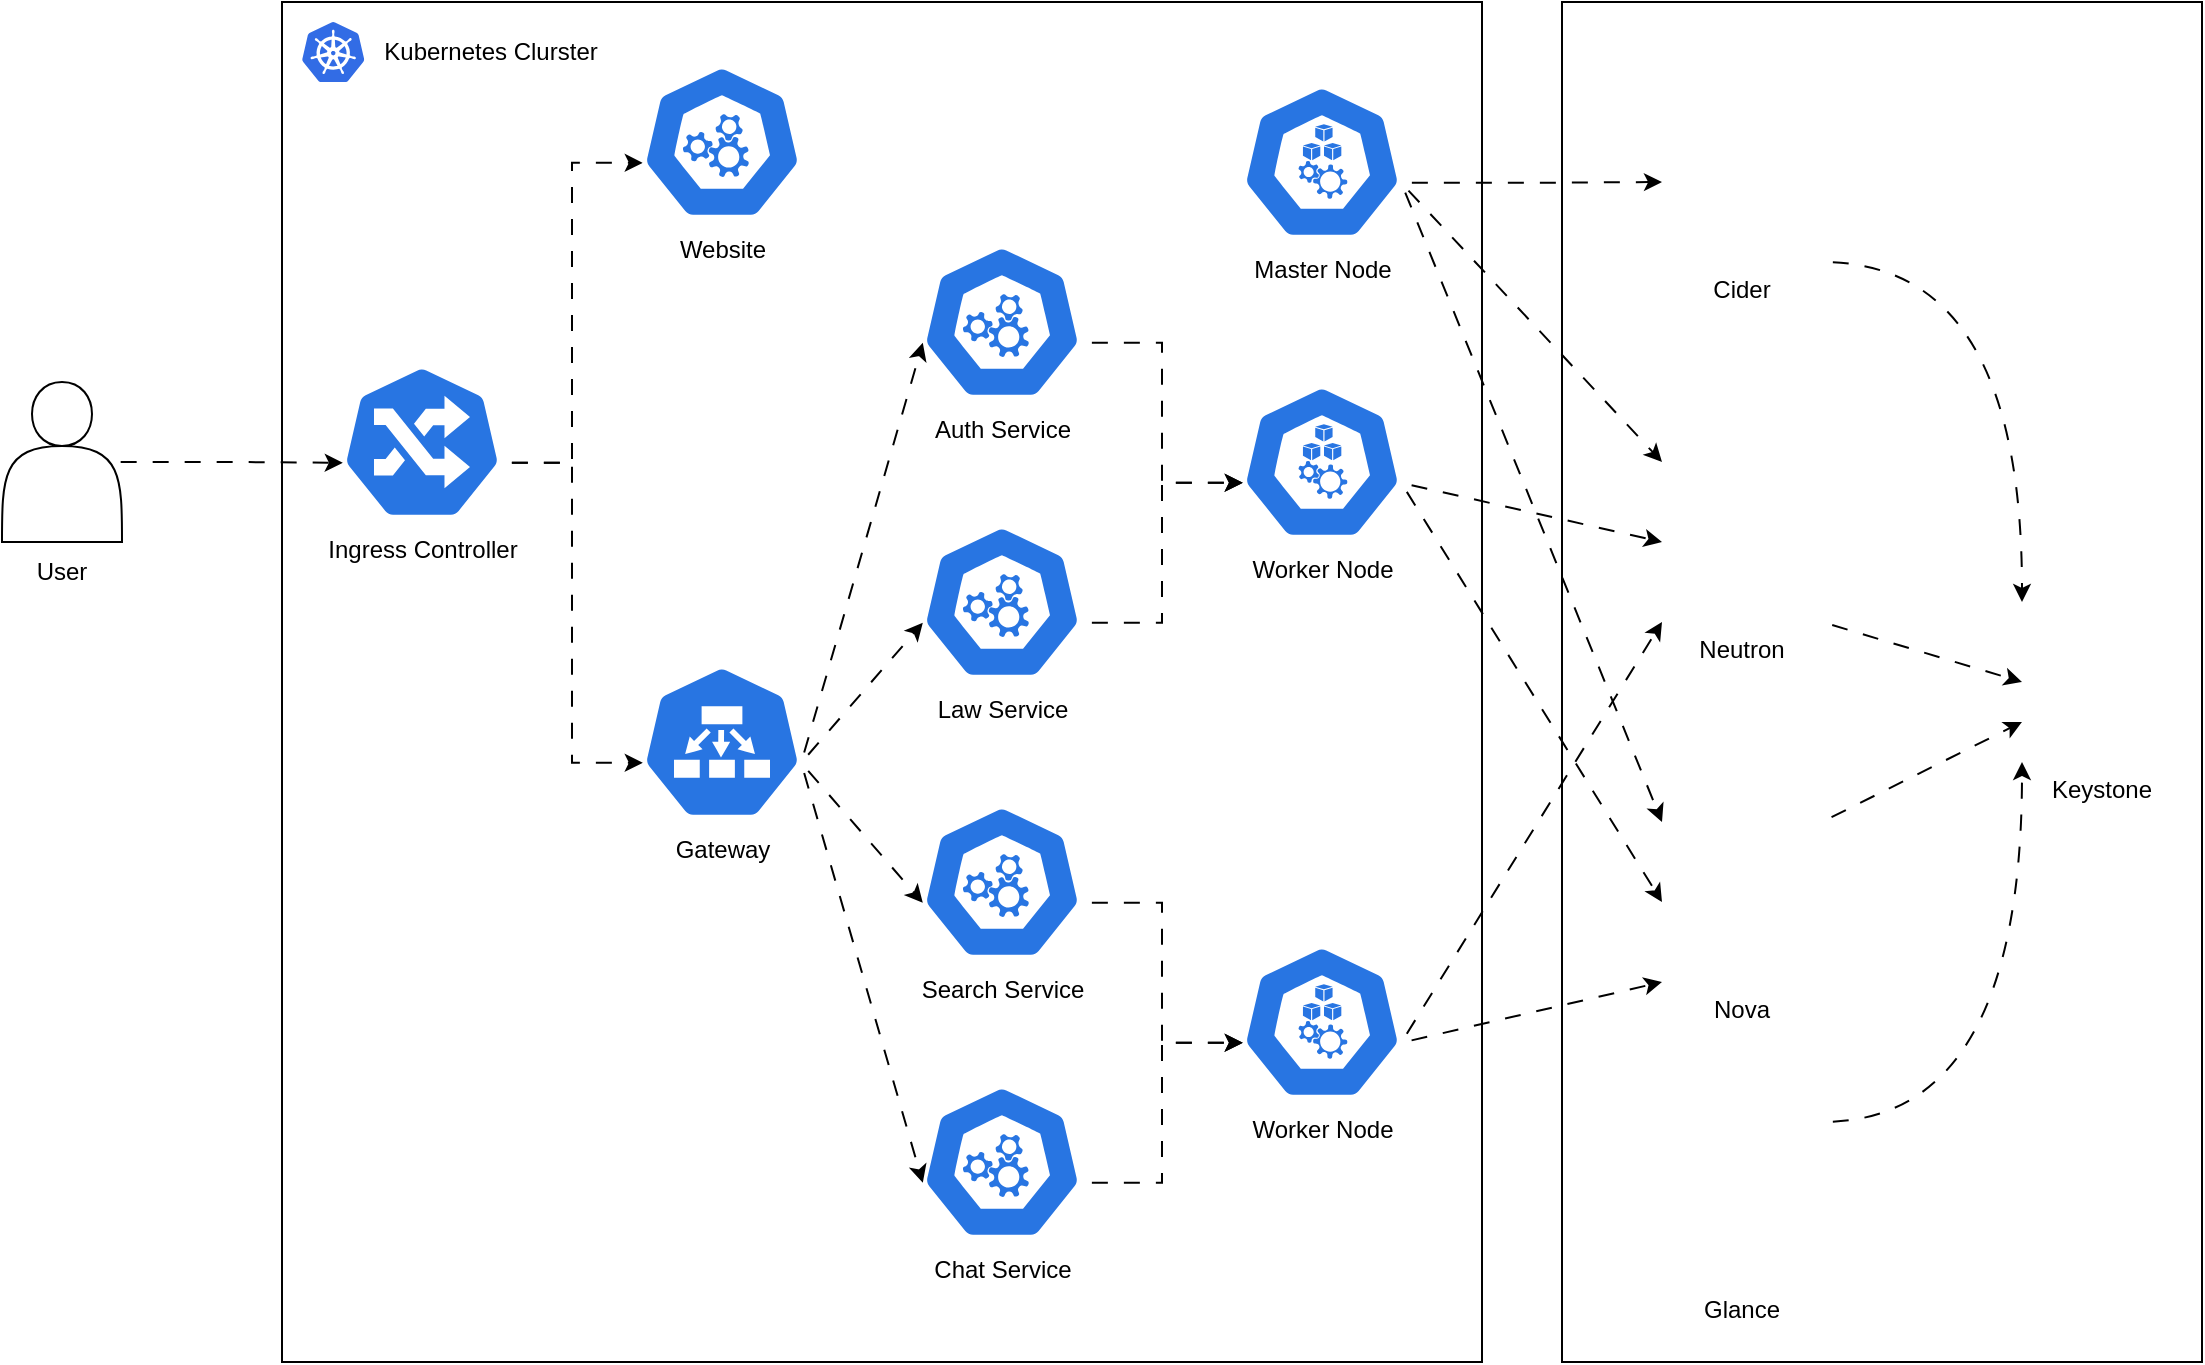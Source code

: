 <mxfile version="22.1.3" type="device">
  <diagram name="Page-1" id="XEvhsYsEfCxp7q9VuARI">
    <mxGraphModel dx="1489" dy="1019" grid="1" gridSize="10" guides="1" tooltips="1" connect="1" arrows="1" fold="1" page="1" pageScale="1" pageWidth="4681" pageHeight="3300" math="0" shadow="0">
      <root>
        <mxCell id="0" />
        <mxCell id="1" parent="0" />
        <mxCell id="Pdi8LD-Ike9-SVRzSMsG-46" value="" style="whiteSpace=wrap;html=1;" vertex="1" parent="1">
          <mxGeometry x="840" y="120" width="320" height="680" as="geometry" />
        </mxCell>
        <mxCell id="Pdi8LD-Ike9-SVRzSMsG-10" value="" style="rounded=0;whiteSpace=wrap;html=1;" vertex="1" parent="1">
          <mxGeometry x="200" y="120" width="600" height="680" as="geometry" />
        </mxCell>
        <mxCell id="Pdi8LD-Ike9-SVRzSMsG-12" value="Ingress Controller" style="sketch=0;html=1;dashed=0;whitespace=wrap;fillColor=#2875E2;strokeColor=#ffffff;points=[[0.005,0.63,0],[0.1,0.2,0],[0.9,0.2,0],[0.5,0,0],[0.995,0.63,0],[0.72,0.99,0],[0.5,1,0],[0.28,0.99,0]];verticalLabelPosition=bottom;align=center;verticalAlign=top;shape=mxgraph.kubernetes.icon;prIcon=ing" vertex="1" parent="1">
          <mxGeometry x="230" y="300" width="80" height="80" as="geometry" />
        </mxCell>
        <mxCell id="Pdi8LD-Ike9-SVRzSMsG-13" value="" style="image;sketch=0;aspect=fixed;html=1;points=[];align=center;fontSize=12;image=img/lib/mscae/Kubernetes.svg;" vertex="1" parent="1">
          <mxGeometry x="210" y="130" width="31.25" height="30" as="geometry" />
        </mxCell>
        <mxCell id="Pdi8LD-Ike9-SVRzSMsG-14" value="Kubernetes Clurster" style="text;html=1;strokeColor=none;fillColor=none;align=center;verticalAlign=middle;whiteSpace=wrap;rounded=0;" vertex="1" parent="1">
          <mxGeometry x="250" y="130" width="108.75" height="30" as="geometry" />
        </mxCell>
        <mxCell id="Pdi8LD-Ike9-SVRzSMsG-15" value="" style="shape=actor;whiteSpace=wrap;html=1;" vertex="1" parent="1">
          <mxGeometry x="60" y="310" width="60" height="80" as="geometry" />
        </mxCell>
        <mxCell id="Pdi8LD-Ike9-SVRzSMsG-16" style="edgeStyle=orthogonalEdgeStyle;rounded=0;orthogonalLoop=1;jettySize=auto;html=1;exitX=0.9;exitY=0.5;exitDx=0;exitDy=0;exitPerimeter=0;entryX=0.005;entryY=0.63;entryDx=0;entryDy=0;entryPerimeter=0;flowAnimation=1;" edge="1" parent="1" source="Pdi8LD-Ike9-SVRzSMsG-15" target="Pdi8LD-Ike9-SVRzSMsG-12">
          <mxGeometry relative="1" as="geometry" />
        </mxCell>
        <mxCell id="Pdi8LD-Ike9-SVRzSMsG-17" value="Gateway" style="sketch=0;html=1;dashed=0;whitespace=wrap;fillColor=#2875E2;strokeColor=#ffffff;points=[[0.005,0.63,0],[0.1,0.2,0],[0.9,0.2,0],[0.5,0,0],[0.995,0.63,0],[0.72,0.99,0],[0.5,1,0],[0.28,0.99,0]];verticalLabelPosition=bottom;align=center;verticalAlign=top;shape=mxgraph.kubernetes.icon;prIcon=ep" vertex="1" parent="1">
          <mxGeometry x="380" y="450" width="80" height="80" as="geometry" />
        </mxCell>
        <mxCell id="Pdi8LD-Ike9-SVRzSMsG-18" style="edgeStyle=orthogonalEdgeStyle;rounded=0;orthogonalLoop=1;jettySize=auto;html=1;exitX=0.995;exitY=0.63;exitDx=0;exitDy=0;exitPerimeter=0;entryX=0.005;entryY=0.63;entryDx=0;entryDy=0;entryPerimeter=0;flowAnimation=1;" edge="1" parent="1" source="Pdi8LD-Ike9-SVRzSMsG-12" target="Pdi8LD-Ike9-SVRzSMsG-17">
          <mxGeometry relative="1" as="geometry" />
        </mxCell>
        <mxCell id="Pdi8LD-Ike9-SVRzSMsG-20" style="edgeStyle=orthogonalEdgeStyle;rounded=0;orthogonalLoop=1;jettySize=auto;html=1;exitX=0.995;exitY=0.63;exitDx=0;exitDy=0;exitPerimeter=0;entryX=0.005;entryY=0.63;entryDx=0;entryDy=0;entryPerimeter=0;flowAnimation=1;" edge="1" parent="1" source="Pdi8LD-Ike9-SVRzSMsG-12" target="Pdi8LD-Ike9-SVRzSMsG-30">
          <mxGeometry relative="1" as="geometry">
            <mxPoint x="380.4" y="200.4" as="targetPoint" />
          </mxGeometry>
        </mxCell>
        <mxCell id="Pdi8LD-Ike9-SVRzSMsG-30" value="Website" style="sketch=0;html=1;dashed=0;whitespace=wrap;fillColor=#2875E2;strokeColor=#ffffff;points=[[0.005,0.63,0],[0.1,0.2,0],[0.9,0.2,0],[0.5,0,0],[0.995,0.63,0],[0.72,0.99,0],[0.5,1,0],[0.28,0.99,0]];verticalLabelPosition=bottom;align=center;verticalAlign=top;shape=mxgraph.kubernetes.icon;prIcon=master" vertex="1" parent="1">
          <mxGeometry x="380" y="150" width="80" height="80" as="geometry" />
        </mxCell>
        <mxCell id="Pdi8LD-Ike9-SVRzSMsG-31" value="Auth Service" style="sketch=0;html=1;dashed=0;whitespace=wrap;fillColor=#2875E2;strokeColor=#ffffff;points=[[0.005,0.63,0],[0.1,0.2,0],[0.9,0.2,0],[0.5,0,0],[0.995,0.63,0],[0.72,0.99,0],[0.5,1,0],[0.28,0.99,0]];verticalLabelPosition=bottom;align=center;verticalAlign=top;shape=mxgraph.kubernetes.icon;prIcon=master" vertex="1" parent="1">
          <mxGeometry x="520" y="240" width="80" height="80" as="geometry" />
        </mxCell>
        <mxCell id="Pdi8LD-Ike9-SVRzSMsG-32" value="Search Service" style="sketch=0;html=1;dashed=0;whitespace=wrap;fillColor=#2875E2;strokeColor=#ffffff;points=[[0.005,0.63,0],[0.1,0.2,0],[0.9,0.2,0],[0.5,0,0],[0.995,0.63,0],[0.72,0.99,0],[0.5,1,0],[0.28,0.99,0]];verticalLabelPosition=bottom;align=center;verticalAlign=top;shape=mxgraph.kubernetes.icon;prIcon=master" vertex="1" parent="1">
          <mxGeometry x="520" y="520" width="80" height="80" as="geometry" />
        </mxCell>
        <mxCell id="Pdi8LD-Ike9-SVRzSMsG-33" value="Law Service" style="sketch=0;html=1;dashed=0;whitespace=wrap;fillColor=#2875E2;strokeColor=#ffffff;points=[[0.005,0.63,0],[0.1,0.2,0],[0.9,0.2,0],[0.5,0,0],[0.995,0.63,0],[0.72,0.99,0],[0.5,1,0],[0.28,0.99,0]];verticalLabelPosition=bottom;align=center;verticalAlign=top;shape=mxgraph.kubernetes.icon;prIcon=master" vertex="1" parent="1">
          <mxGeometry x="520" y="380" width="80" height="80" as="geometry" />
        </mxCell>
        <mxCell id="Pdi8LD-Ike9-SVRzSMsG-34" value="Chat Service" style="sketch=0;html=1;dashed=0;whitespace=wrap;fillColor=#2875E2;strokeColor=#ffffff;points=[[0.005,0.63,0],[0.1,0.2,0],[0.9,0.2,0],[0.5,0,0],[0.995,0.63,0],[0.72,0.99,0],[0.5,1,0],[0.28,0.99,0]];verticalLabelPosition=bottom;align=center;verticalAlign=top;shape=mxgraph.kubernetes.icon;prIcon=master" vertex="1" parent="1">
          <mxGeometry x="520" y="660" width="80" height="80" as="geometry" />
        </mxCell>
        <mxCell id="Pdi8LD-Ike9-SVRzSMsG-35" style="rounded=0;orthogonalLoop=1;jettySize=auto;html=1;exitX=0.995;exitY=0.63;exitDx=0;exitDy=0;exitPerimeter=0;entryX=0.005;entryY=0.63;entryDx=0;entryDy=0;entryPerimeter=0;ignoreEdge=1;flowAnimation=1;" edge="1" parent="1" source="Pdi8LD-Ike9-SVRzSMsG-17" target="Pdi8LD-Ike9-SVRzSMsG-33">
          <mxGeometry relative="1" as="geometry" />
        </mxCell>
        <mxCell id="Pdi8LD-Ike9-SVRzSMsG-36" style="rounded=0;orthogonalLoop=1;jettySize=auto;html=1;exitX=0.995;exitY=0.63;exitDx=0;exitDy=0;exitPerimeter=0;entryX=0.005;entryY=0.63;entryDx=0;entryDy=0;entryPerimeter=0;ignoreEdge=1;flowAnimation=1;" edge="1" parent="1" source="Pdi8LD-Ike9-SVRzSMsG-17" target="Pdi8LD-Ike9-SVRzSMsG-32">
          <mxGeometry relative="1" as="geometry" />
        </mxCell>
        <mxCell id="Pdi8LD-Ike9-SVRzSMsG-37" style="rounded=0;orthogonalLoop=1;jettySize=auto;html=1;exitX=0.995;exitY=0.63;exitDx=0;exitDy=0;exitPerimeter=0;entryX=0.005;entryY=0.63;entryDx=0;entryDy=0;entryPerimeter=0;ignoreEdge=1;flowAnimation=1;" edge="1" parent="1" source="Pdi8LD-Ike9-SVRzSMsG-17" target="Pdi8LD-Ike9-SVRzSMsG-31">
          <mxGeometry relative="1" as="geometry" />
        </mxCell>
        <mxCell id="Pdi8LD-Ike9-SVRzSMsG-38" style="rounded=0;orthogonalLoop=1;jettySize=auto;html=1;exitX=0.995;exitY=0.63;exitDx=0;exitDy=0;exitPerimeter=0;entryX=0.005;entryY=0.63;entryDx=0;entryDy=0;entryPerimeter=0;ignoreEdge=1;flowAnimation=1;" edge="1" parent="1" source="Pdi8LD-Ike9-SVRzSMsG-17" target="Pdi8LD-Ike9-SVRzSMsG-34">
          <mxGeometry relative="1" as="geometry" />
        </mxCell>
        <mxCell id="Pdi8LD-Ike9-SVRzSMsG-54" style="rounded=0;orthogonalLoop=1;jettySize=auto;html=1;exitX=0.995;exitY=0.63;exitDx=0;exitDy=0;exitPerimeter=0;entryX=0;entryY=0.5;entryDx=0;entryDy=0;ignoreEdge=1;flowAnimation=1;" edge="1" parent="1" source="Pdi8LD-Ike9-SVRzSMsG-39" target="Pdi8LD-Ike9-SVRzSMsG-50">
          <mxGeometry relative="1" as="geometry" />
        </mxCell>
        <mxCell id="Pdi8LD-Ike9-SVRzSMsG-55" style="rounded=0;orthogonalLoop=1;jettySize=auto;html=1;exitX=0.995;exitY=0.63;exitDx=0;exitDy=0;exitPerimeter=0;entryX=0;entryY=0.5;entryDx=0;entryDy=0;ignoreEdge=1;flowAnimation=1;" edge="1" parent="1" source="Pdi8LD-Ike9-SVRzSMsG-39" target="Pdi8LD-Ike9-SVRzSMsG-52">
          <mxGeometry relative="1" as="geometry" />
        </mxCell>
        <mxCell id="Pdi8LD-Ike9-SVRzSMsG-39" value="Worker Node" style="sketch=0;html=1;dashed=0;whitespace=wrap;fillColor=#2875E2;strokeColor=#ffffff;points=[[0.005,0.63,0],[0.1,0.2,0],[0.9,0.2,0],[0.5,0,0],[0.995,0.63,0],[0.72,0.99,0],[0.5,1,0],[0.28,0.99,0]];verticalLabelPosition=bottom;align=center;verticalAlign=top;shape=mxgraph.kubernetes.icon;prIcon=node" vertex="1" parent="1">
          <mxGeometry x="680" y="310" width="80" height="80" as="geometry" />
        </mxCell>
        <mxCell id="Pdi8LD-Ike9-SVRzSMsG-56" style="rounded=0;orthogonalLoop=1;jettySize=auto;html=1;exitX=0.995;exitY=0.63;exitDx=0;exitDy=0;exitPerimeter=0;entryX=0;entryY=1;entryDx=0;entryDy=0;ignoreEdge=1;flowAnimation=1;" edge="1" parent="1" source="Pdi8LD-Ike9-SVRzSMsG-40" target="Pdi8LD-Ike9-SVRzSMsG-50">
          <mxGeometry relative="1" as="geometry" />
        </mxCell>
        <mxCell id="Pdi8LD-Ike9-SVRzSMsG-57" style="rounded=0;orthogonalLoop=1;jettySize=auto;html=1;exitX=0.995;exitY=0.63;exitDx=0;exitDy=0;exitPerimeter=0;entryX=0;entryY=1;entryDx=0;entryDy=0;ignoreEdge=1;flowAnimation=1;" edge="1" parent="1" source="Pdi8LD-Ike9-SVRzSMsG-40" target="Pdi8LD-Ike9-SVRzSMsG-52">
          <mxGeometry relative="1" as="geometry" />
        </mxCell>
        <mxCell id="Pdi8LD-Ike9-SVRzSMsG-40" value="Worker Node" style="sketch=0;html=1;dashed=0;whitespace=wrap;fillColor=#2875E2;strokeColor=#ffffff;points=[[0.005,0.63,0],[0.1,0.2,0],[0.9,0.2,0],[0.5,0,0],[0.995,0.63,0],[0.72,0.99,0],[0.5,1,0],[0.28,0.99,0]];verticalLabelPosition=bottom;align=center;verticalAlign=top;shape=mxgraph.kubernetes.icon;prIcon=node" vertex="1" parent="1">
          <mxGeometry x="680" y="590" width="80" height="80" as="geometry" />
        </mxCell>
        <mxCell id="Pdi8LD-Ike9-SVRzSMsG-51" style="rounded=0;orthogonalLoop=1;jettySize=auto;html=1;exitX=0.995;exitY=0.63;exitDx=0;exitDy=0;exitPerimeter=0;entryX=0;entryY=0;entryDx=0;entryDy=0;ignoreEdge=1;flowAnimation=1;" edge="1" parent="1" source="Pdi8LD-Ike9-SVRzSMsG-41" target="Pdi8LD-Ike9-SVRzSMsG-50">
          <mxGeometry relative="1" as="geometry" />
        </mxCell>
        <mxCell id="Pdi8LD-Ike9-SVRzSMsG-53" style="rounded=0;orthogonalLoop=1;jettySize=auto;html=1;exitX=0.995;exitY=0.63;exitDx=0;exitDy=0;exitPerimeter=0;entryX=0;entryY=0;entryDx=0;entryDy=0;ignoreEdge=1;flowAnimation=1;" edge="1" parent="1" source="Pdi8LD-Ike9-SVRzSMsG-41" target="Pdi8LD-Ike9-SVRzSMsG-52">
          <mxGeometry relative="1" as="geometry" />
        </mxCell>
        <mxCell id="Pdi8LD-Ike9-SVRzSMsG-41" value="Master Node" style="sketch=0;html=1;dashed=0;whitespace=wrap;fillColor=#2875E2;strokeColor=#ffffff;points=[[0.005,0.63,0],[0.1,0.2,0],[0.9,0.2,0],[0.5,0,0],[0.995,0.63,0],[0.72,0.99,0],[0.5,1,0],[0.28,0.99,0]];verticalLabelPosition=bottom;align=center;verticalAlign=top;shape=mxgraph.kubernetes.icon;prIcon=node" vertex="1" parent="1">
          <mxGeometry x="680" y="160" width="80" height="80" as="geometry" />
        </mxCell>
        <mxCell id="Pdi8LD-Ike9-SVRzSMsG-42" style="rounded=0;orthogonalLoop=1;jettySize=auto;html=1;exitX=0.995;exitY=0.63;exitDx=0;exitDy=0;exitPerimeter=0;entryX=0.005;entryY=0.63;entryDx=0;entryDy=0;entryPerimeter=0;edgeStyle=elbowEdgeStyle;ignoreEdge=1;flowAnimation=1;" edge="1" parent="1" source="Pdi8LD-Ike9-SVRzSMsG-31" target="Pdi8LD-Ike9-SVRzSMsG-39">
          <mxGeometry relative="1" as="geometry" />
        </mxCell>
        <mxCell id="Pdi8LD-Ike9-SVRzSMsG-43" style="rounded=0;orthogonalLoop=1;jettySize=auto;html=1;exitX=0.995;exitY=0.63;exitDx=0;exitDy=0;exitPerimeter=0;entryX=0.005;entryY=0.63;entryDx=0;entryDy=0;entryPerimeter=0;edgeStyle=orthogonalEdgeStyle;ignoreEdge=1;flowAnimation=1;" edge="1" parent="1" source="Pdi8LD-Ike9-SVRzSMsG-33" target="Pdi8LD-Ike9-SVRzSMsG-39">
          <mxGeometry relative="1" as="geometry" />
        </mxCell>
        <mxCell id="Pdi8LD-Ike9-SVRzSMsG-44" style="rounded=0;orthogonalLoop=1;jettySize=auto;html=1;exitX=0.995;exitY=0.63;exitDx=0;exitDy=0;exitPerimeter=0;entryX=0.005;entryY=0.63;entryDx=0;entryDy=0;entryPerimeter=0;edgeStyle=orthogonalEdgeStyle;ignoreEdge=1;flowAnimation=1;" edge="1" parent="1" source="Pdi8LD-Ike9-SVRzSMsG-32" target="Pdi8LD-Ike9-SVRzSMsG-40">
          <mxGeometry relative="1" as="geometry" />
        </mxCell>
        <mxCell id="Pdi8LD-Ike9-SVRzSMsG-45" style="rounded=0;orthogonalLoop=1;jettySize=auto;html=1;exitX=0.995;exitY=0.63;exitDx=0;exitDy=0;exitPerimeter=0;entryX=0.005;entryY=0.63;entryDx=0;entryDy=0;entryPerimeter=0;edgeStyle=orthogonalEdgeStyle;ignoreEdge=1;flowAnimation=1;" edge="1" parent="1" source="Pdi8LD-Ike9-SVRzSMsG-34" target="Pdi8LD-Ike9-SVRzSMsG-40">
          <mxGeometry relative="1" as="geometry" />
        </mxCell>
        <mxCell id="Pdi8LD-Ike9-SVRzSMsG-2" value="" style="shape=image;verticalLabelPosition=bottom;labelBackgroundColor=default;verticalAlign=top;aspect=fixed;imageAspect=0;image=https://upload.wikimedia.org/wikipedia/commons/thumb/e/e6/OpenStack%C2%AE_Logo_2016.svg/2560px-OpenStack%C2%AE_Logo_2016.svg.png;" vertex="1" parent="1">
          <mxGeometry x="850" y="130" width="62.18" height="30" as="geometry" />
        </mxCell>
        <mxCell id="Pdi8LD-Ike9-SVRzSMsG-60" style="edgeStyle=orthogonalEdgeStyle;rounded=0;orthogonalLoop=1;jettySize=auto;html=1;exitX=1;exitY=1;exitDx=0;exitDy=0;entryX=0;entryY=0;entryDx=0;entryDy=0;curved=1;ignoreEdge=1;flowAnimation=1;" edge="1" parent="1" source="Pdi8LD-Ike9-SVRzSMsG-48" target="Pdi8LD-Ike9-SVRzSMsG-59">
          <mxGeometry relative="1" as="geometry">
            <Array as="points">
              <mxPoint x="1070" y="250" />
            </Array>
          </mxGeometry>
        </mxCell>
        <mxCell id="Pdi8LD-Ike9-SVRzSMsG-48" value="Cider" style="shape=image;verticalLabelPosition=bottom;labelBackgroundColor=default;verticalAlign=top;aspect=fixed;imageAspect=0;image=https://object-storage-ca-ymq-1.vexxhost.net/swift/v1/6e4619c416ff4bd19e1c087f27a43eea/www-images-prod/project-mascots/Cinder/OpenStack_Project_Cinder_mascot.png;" vertex="1" parent="1">
          <mxGeometry x="890" y="170" width="80" height="80" as="geometry" />
        </mxCell>
        <mxCell id="Pdi8LD-Ike9-SVRzSMsG-49" style="edgeStyle=orthogonalEdgeStyle;rounded=0;orthogonalLoop=1;jettySize=auto;html=1;exitX=0.995;exitY=0.63;exitDx=0;exitDy=0;exitPerimeter=0;entryX=0;entryY=0.5;entryDx=0;entryDy=0;ignoreEdge=1;flowAnimation=1;" edge="1" parent="1" source="Pdi8LD-Ike9-SVRzSMsG-41" target="Pdi8LD-Ike9-SVRzSMsG-48">
          <mxGeometry relative="1" as="geometry" />
        </mxCell>
        <mxCell id="Pdi8LD-Ike9-SVRzSMsG-61" style="rounded=0;orthogonalLoop=1;jettySize=auto;html=1;exitX=1;exitY=1;exitDx=0;exitDy=0;entryX=0;entryY=0.5;entryDx=0;entryDy=0;ignoreEdge=1;flowAnimation=1;" edge="1" parent="1" source="Pdi8LD-Ike9-SVRzSMsG-50" target="Pdi8LD-Ike9-SVRzSMsG-59">
          <mxGeometry relative="1" as="geometry" />
        </mxCell>
        <mxCell id="Pdi8LD-Ike9-SVRzSMsG-50" value="Neutron" style="shape=image;verticalLabelPosition=bottom;labelBackgroundColor=default;verticalAlign=top;aspect=fixed;imageAspect=0;image=https://object-storage-ca-ymq-1.vexxhost.net/swift/v1/6e4619c416ff4bd19e1c087f27a43eea/www-images-prod/project-mascots/Neutron/OpenStack_Project_Neutron_mascot.jpg;" vertex="1" parent="1">
          <mxGeometry x="890" y="350" width="80" height="80" as="geometry" />
        </mxCell>
        <mxCell id="Pdi8LD-Ike9-SVRzSMsG-63" style="rounded=0;orthogonalLoop=1;jettySize=auto;html=1;exitX=1;exitY=0;exitDx=0;exitDy=0;entryX=0;entryY=0.75;entryDx=0;entryDy=0;ignoreEdge=1;flowAnimation=1;" edge="1" parent="1" source="Pdi8LD-Ike9-SVRzSMsG-52" target="Pdi8LD-Ike9-SVRzSMsG-59">
          <mxGeometry relative="1" as="geometry" />
        </mxCell>
        <mxCell id="Pdi8LD-Ike9-SVRzSMsG-52" value="Nova" style="shape=image;verticalLabelPosition=bottom;labelBackgroundColor=default;verticalAlign=top;aspect=fixed;imageAspect=0;image=https://object-storage-ca-ymq-1.vexxhost.net/swift/v1/6e4619c416ff4bd19e1c087f27a43eea/www-images-prod/project-mascots/Nova/OpenStack_Project_Nova_mascot.jpg;" vertex="1" parent="1">
          <mxGeometry x="890" y="530" width="80" height="80" as="geometry" />
        </mxCell>
        <mxCell id="Pdi8LD-Ike9-SVRzSMsG-62" style="edgeStyle=orthogonalEdgeStyle;rounded=0;orthogonalLoop=1;jettySize=auto;html=1;exitX=1;exitY=0;exitDx=0;exitDy=0;entryX=0;entryY=1;entryDx=0;entryDy=0;curved=1;ignoreEdge=1;flowAnimation=1;" edge="1" parent="1" source="Pdi8LD-Ike9-SVRzSMsG-58" target="Pdi8LD-Ike9-SVRzSMsG-59">
          <mxGeometry relative="1" as="geometry">
            <Array as="points">
              <mxPoint x="1070" y="680" />
            </Array>
          </mxGeometry>
        </mxCell>
        <mxCell id="Pdi8LD-Ike9-SVRzSMsG-58" value="Glance" style="shape=image;verticalLabelPosition=bottom;labelBackgroundColor=default;verticalAlign=top;aspect=fixed;imageAspect=0;image=https://object-storage-ca-ymq-1.vexxhost.net/swift/v1/6e4619c416ff4bd19e1c087f27a43eea/www-images-prod/project-mascots/Glance/OpenStack_Project_Glance_mascot.jpg;" vertex="1" parent="1">
          <mxGeometry x="890" y="680" width="80" height="80" as="geometry" />
        </mxCell>
        <mxCell id="Pdi8LD-Ike9-SVRzSMsG-59" value="Keystone" style="shape=image;verticalLabelPosition=bottom;labelBackgroundColor=default;verticalAlign=top;aspect=fixed;imageAspect=0;image=https://object-storage-ca-ymq-1.vexxhost.net/swift/v1/6e4619c416ff4bd19e1c087f27a43eea/www-images-prod/project-mascots/Keystone/OpenStack_Project_Keystone_mascot.jpg;" vertex="1" parent="1">
          <mxGeometry x="1070" y="420" width="80" height="80" as="geometry" />
        </mxCell>
        <mxCell id="Pdi8LD-Ike9-SVRzSMsG-64" value="User" style="text;html=1;strokeColor=none;fillColor=none;align=center;verticalAlign=middle;whiteSpace=wrap;rounded=0;" vertex="1" parent="1">
          <mxGeometry x="60" y="390" width="60" height="30" as="geometry" />
        </mxCell>
      </root>
    </mxGraphModel>
  </diagram>
</mxfile>
